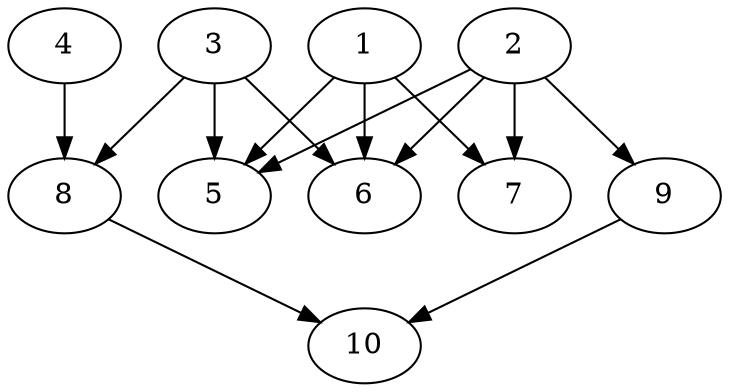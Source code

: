 // DAG automatically generated by daggen at Thu Oct  3 13:58:05 2019
// ./daggen --dot -n 10 --ccr 0.3 --fat 0.7 --regular 0.9 --density 0.6 --mindata 5242880 --maxdata 52428800 
digraph G {
  1 [size="102748160", alpha="0.01", expect_size="30824448"] 
  1 -> 5 [size ="30824448"]
  1 -> 6 [size ="30824448"]
  1 -> 7 [size ="30824448"]
  2 [size="120920747", alpha="0.01", expect_size="36276224"] 
  2 -> 5 [size ="36276224"]
  2 -> 6 [size ="36276224"]
  2 -> 7 [size ="36276224"]
  2 -> 9 [size ="36276224"]
  3 [size="110783147", alpha="0.04", expect_size="33234944"] 
  3 -> 5 [size ="33234944"]
  3 -> 6 [size ="33234944"]
  3 -> 8 [size ="33234944"]
  4 [size="101061973", alpha="0.15", expect_size="30318592"] 
  4 -> 8 [size ="30318592"]
  5 [size="103239680", alpha="0.11", expect_size="30971904"] 
  6 [size="67078827", alpha="0.09", expect_size="20123648"] 
  7 [size="120620373", alpha="0.15", expect_size="36186112"] 
  8 [size="24500907", alpha="0.15", expect_size="7350272"] 
  8 -> 10 [size ="7350272"]
  9 [size="116152320", alpha="0.13", expect_size="34845696"] 
  9 -> 10 [size ="34845696"]
  10 [size="157498027", alpha="0.10", expect_size="47249408"] 
}
